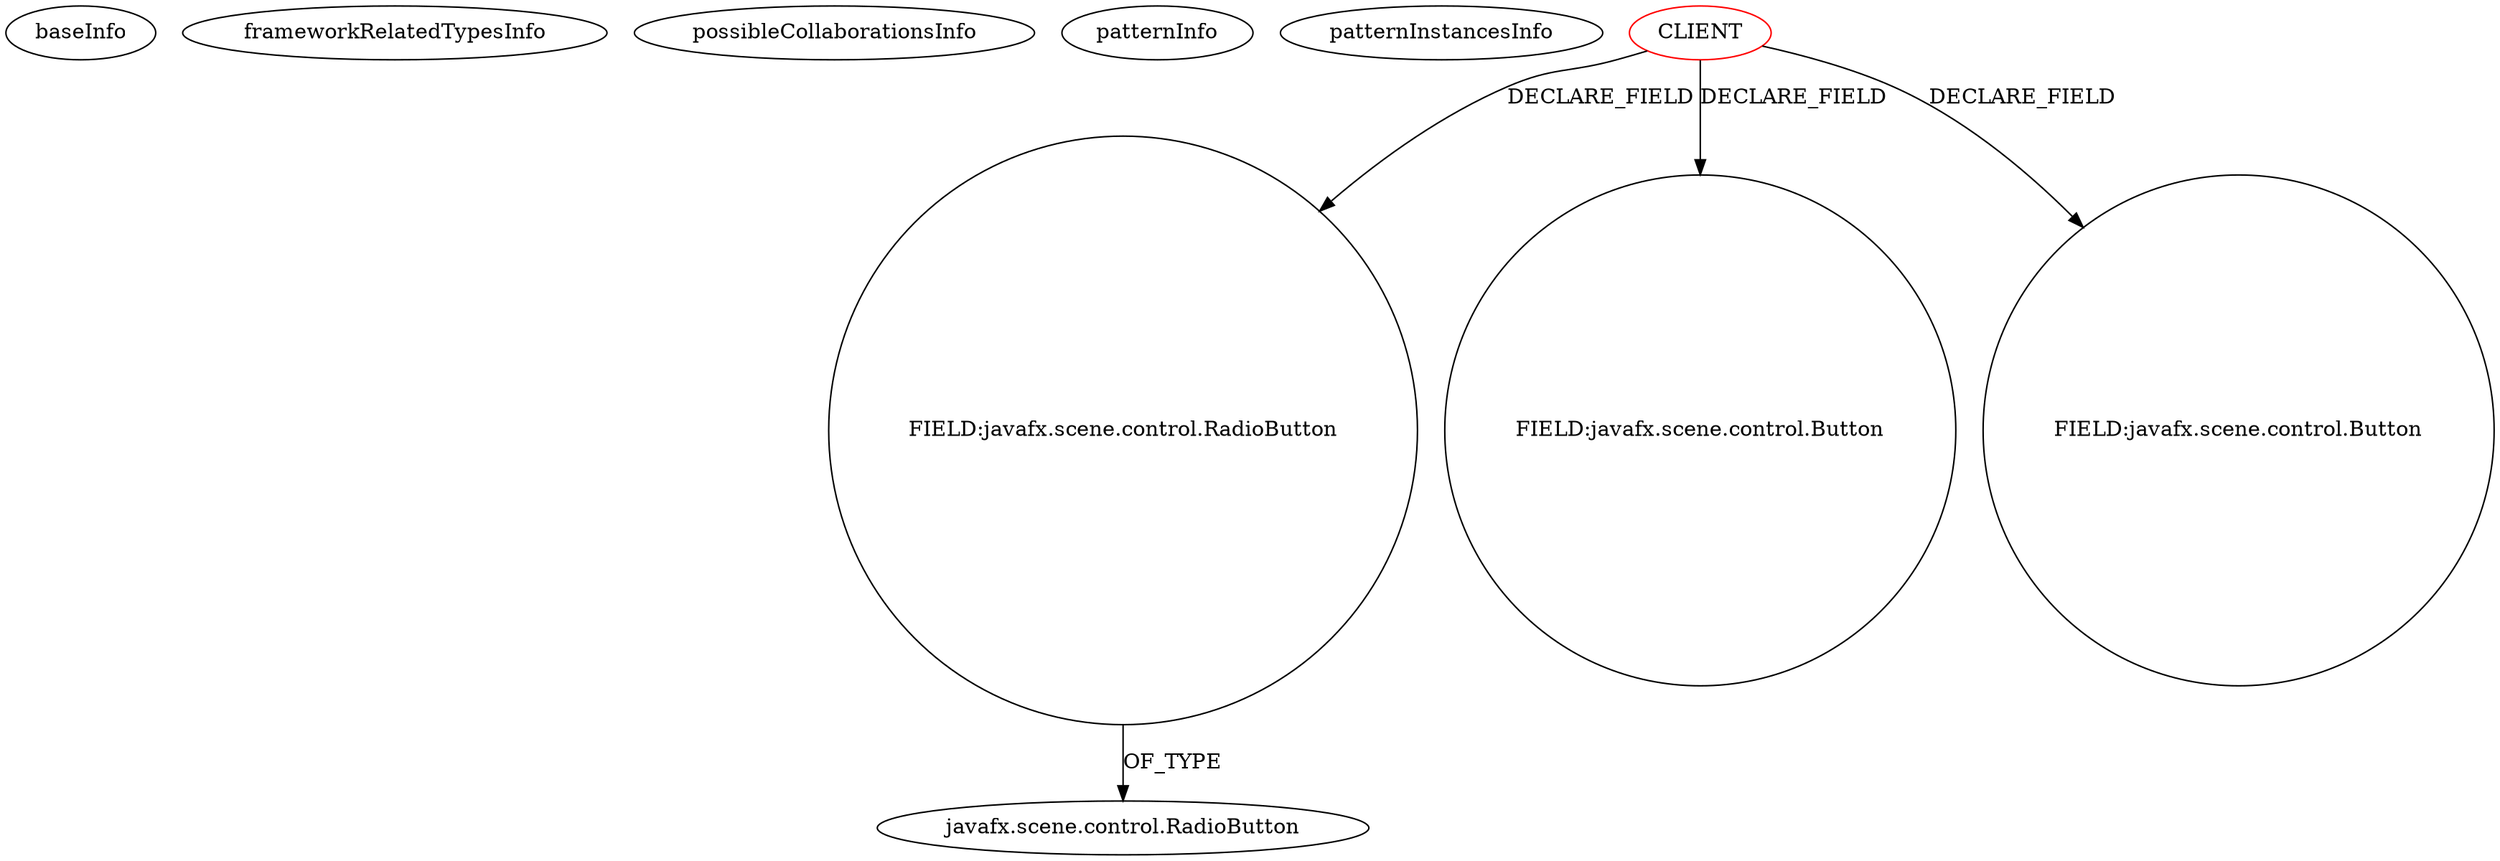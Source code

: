 digraph {
baseInfo[graphId=2150,category="pattern",isAnonymous=false,possibleRelation=false]
frameworkRelatedTypesInfo[]
possibleCollaborationsInfo[]
patternInfo[frequency=10.0,patternRootClient=0]
patternInstancesInfo[0="matanghuy-SPCA~/matanghuy-SPCA/SPCA-master/SPCA/src/controllers/TransController.java~TransController~3572",1="jasonwr-jhuep_ent_web_dev~/jasonwr-jhuep_ent_web_dev/jhuep_ent_web_dev-master/src/hw6/main/WebBuyer.java~WebBuyer~3282",2="Jamakasi-JMCLauncherFX~/Jamakasi-JMCLauncherFX/JMCLauncherFX-master/src/jmclauncherfx/OptionsWindowController.java~OptionsWindowController~610",3="amr390-SAT~/amr390-SAT/SAT-master/src/satcucharitas/SatMainViewController.java~SatMainViewController~1853",4="hock323-eventManager~/hock323-eventManager/EventManager-master/src/eventManager/controller/pokerTournament/PrizesController.java~PrizesController~2951",5="ajithkp560-quizmaster~/ajithkp560-quizmaster/quizmaster-master/QuizProgram_SRC/QuizProgram/src/quizprogram/SampleController.java~SampleController~1753",6="sandeepb-CiscoECG~/sandeepb-CiscoECG/CiscoECG-master/src/ciscoECGFrontend/MyController.java~MyController~4063",7="bianconejo-CEFX~/bianconejo-CEFX/CEFX-master/src/cefx/CECommandeController.java~CECommandeController~2084",8="RomeoGolf-BC~/RomeoGolf-BC/BC-master/src/romeogolf/bc/MainController.java~MainController~1142",9="bianconejo-CEFX~/bianconejo-CEFX/CEFX-master/src/cefx/CEPaiementAttenteController.java~CEPaiementAttenteController~2025"]
69[label="javafx.scene.control.RadioButton",vertexType="FRAMEWORK_CLASS_TYPE",isFrameworkType=false]
68[label="FIELD:javafx.scene.control.RadioButton",vertexType="FIELD_DECLARATION",isFrameworkType=false,shape=circle]
0[label="CLIENT",vertexType="ROOT_CLIENT_CLASS_DECLARATION",isFrameworkType=false,color=red]
10[label="FIELD:javafx.scene.control.Button",vertexType="FIELD_DECLARATION",isFrameworkType=false,shape=circle]
14[label="FIELD:javafx.scene.control.Button",vertexType="FIELD_DECLARATION",isFrameworkType=false,shape=circle]
0->14[label="DECLARE_FIELD"]
0->68[label="DECLARE_FIELD"]
0->10[label="DECLARE_FIELD"]
68->69[label="OF_TYPE"]
}
